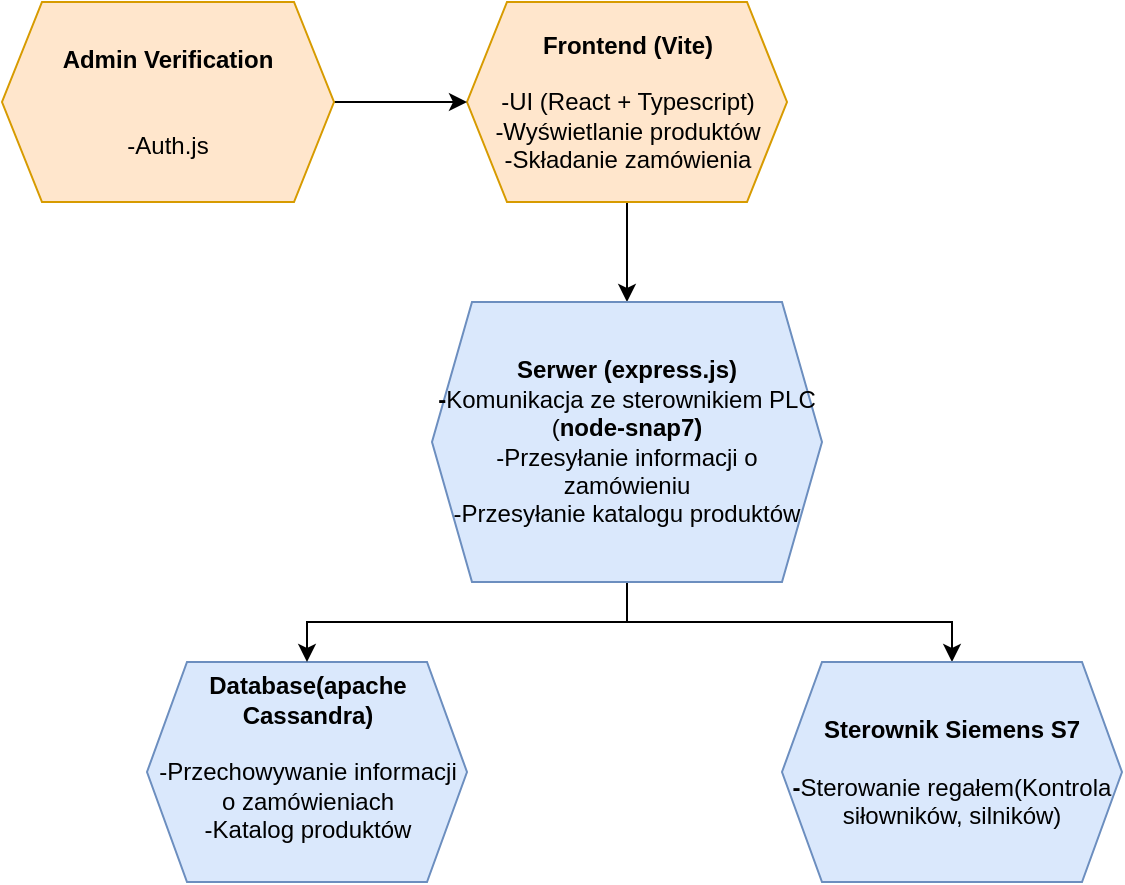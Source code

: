 <mxfile version="26.1.1">
  <diagram id="C5RBs43oDa-KdzZeNtuy" name="Page-1">
    <mxGraphModel dx="1434" dy="844" grid="1" gridSize="10" guides="1" tooltips="1" connect="1" arrows="1" fold="1" page="1" pageScale="1" pageWidth="827" pageHeight="1169" math="0" shadow="0">
      <root>
        <mxCell id="WIyWlLk6GJQsqaUBKTNV-0" />
        <mxCell id="WIyWlLk6GJQsqaUBKTNV-1" parent="WIyWlLk6GJQsqaUBKTNV-0" />
        <mxCell id="aiUp11ynUYs_fyFJ-DtX-11" value="" style="edgeStyle=orthogonalEdgeStyle;rounded=0;orthogonalLoop=1;jettySize=auto;html=1;" edge="1" parent="WIyWlLk6GJQsqaUBKTNV-1" source="aiUp11ynUYs_fyFJ-DtX-0" target="aiUp11ynUYs_fyFJ-DtX-9">
          <mxGeometry relative="1" as="geometry" />
        </mxCell>
        <mxCell id="aiUp11ynUYs_fyFJ-DtX-0" value="&lt;b&gt;Frontend (Vite)&lt;/b&gt;&lt;div&gt;&lt;b&gt;&lt;br&gt;&lt;/b&gt;&lt;div&gt;-UI (React + Typescript)&lt;/div&gt;&lt;div&gt;-Wyświetlanie produktów&lt;/div&gt;&lt;/div&gt;&lt;div&gt;-Składanie zamówienia&lt;/div&gt;" style="shape=hexagon;perimeter=hexagonPerimeter2;whiteSpace=wrap;html=1;fixedSize=1;fillColor=#ffe6cc;strokeColor=#d79b00;" vertex="1" parent="WIyWlLk6GJQsqaUBKTNV-1">
          <mxGeometry x="242.5" y="20" width="160" height="100" as="geometry" />
        </mxCell>
        <mxCell id="aiUp11ynUYs_fyFJ-DtX-7" value="" style="edgeStyle=orthogonalEdgeStyle;rounded=0;orthogonalLoop=1;jettySize=auto;html=1;" edge="1" parent="WIyWlLk6GJQsqaUBKTNV-1" source="aiUp11ynUYs_fyFJ-DtX-2" target="aiUp11ynUYs_fyFJ-DtX-0">
          <mxGeometry relative="1" as="geometry" />
        </mxCell>
        <mxCell id="aiUp11ynUYs_fyFJ-DtX-2" value="&lt;b&gt;Admin Verification&lt;/b&gt;&lt;div&gt;&lt;b&gt;&lt;br&gt;&lt;/b&gt;&lt;div&gt;&lt;b&gt;&lt;br&gt;&lt;/b&gt;&lt;/div&gt;&lt;div&gt;-Auth.js&lt;/div&gt;&lt;/div&gt;" style="shape=hexagon;perimeter=hexagonPerimeter2;whiteSpace=wrap;html=1;fixedSize=1;fillColor=#ffe6cc;strokeColor=#d79b00;" vertex="1" parent="WIyWlLk6GJQsqaUBKTNV-1">
          <mxGeometry x="10" y="20" width="166" height="100" as="geometry" />
        </mxCell>
        <mxCell id="aiUp11ynUYs_fyFJ-DtX-3" value="&lt;b&gt;Database(apache Cassandra)&lt;/b&gt;&lt;div&gt;&lt;br&gt;&lt;/div&gt;&lt;div&gt;-Przechowywanie informacji o zamówieniach&lt;/div&gt;&lt;div&gt;-Katalog produktów&lt;/div&gt;&lt;div&gt;&lt;br&gt;&lt;/div&gt;" style="shape=hexagon;perimeter=hexagonPerimeter2;whiteSpace=wrap;html=1;fixedSize=1;fillColor=#dae8fc;strokeColor=#6c8ebf;" vertex="1" parent="WIyWlLk6GJQsqaUBKTNV-1">
          <mxGeometry x="82.5" y="350" width="160" height="110" as="geometry" />
        </mxCell>
        <mxCell id="aiUp11ynUYs_fyFJ-DtX-12" style="edgeStyle=orthogonalEdgeStyle;rounded=0;orthogonalLoop=1;jettySize=auto;html=1;entryX=0.5;entryY=0;entryDx=0;entryDy=0;" edge="1" parent="WIyWlLk6GJQsqaUBKTNV-1" source="aiUp11ynUYs_fyFJ-DtX-9" target="aiUp11ynUYs_fyFJ-DtX-3">
          <mxGeometry relative="1" as="geometry" />
        </mxCell>
        <mxCell id="aiUp11ynUYs_fyFJ-DtX-15" style="edgeStyle=orthogonalEdgeStyle;rounded=0;orthogonalLoop=1;jettySize=auto;html=1;entryX=0.5;entryY=0;entryDx=0;entryDy=0;" edge="1" parent="WIyWlLk6GJQsqaUBKTNV-1" source="aiUp11ynUYs_fyFJ-DtX-9" target="aiUp11ynUYs_fyFJ-DtX-10">
          <mxGeometry relative="1" as="geometry" />
        </mxCell>
        <mxCell id="aiUp11ynUYs_fyFJ-DtX-9" value="&lt;div&gt;&lt;b&gt;Serwer (express.js)&lt;/b&gt;&lt;/div&gt;&lt;div&gt;&lt;b&gt;-&lt;/b&gt;Komunikacja ze sterownikiem PLC (&lt;b&gt;node-snap7)&lt;/b&gt;&lt;/div&gt;&lt;div&gt;-Przesyłanie informacji o zamówieniu&lt;/div&gt;&lt;div&gt;-Przesyłanie katalogu produktów&lt;/div&gt;" style="shape=hexagon;perimeter=hexagonPerimeter2;whiteSpace=wrap;html=1;fixedSize=1;fillColor=#dae8fc;strokeColor=#6c8ebf;" vertex="1" parent="WIyWlLk6GJQsqaUBKTNV-1">
          <mxGeometry x="225" y="170" width="195" height="140" as="geometry" />
        </mxCell>
        <mxCell id="aiUp11ynUYs_fyFJ-DtX-10" value="&lt;b&gt;Sterownik Siemens S7&lt;/b&gt;&lt;div&gt;&lt;br&gt;&lt;/div&gt;&lt;div&gt;&lt;b&gt;-&lt;/b&gt;Sterowanie regałem(Kontrola siłowników, silników)&lt;/div&gt;" style="shape=hexagon;perimeter=hexagonPerimeter2;whiteSpace=wrap;html=1;fixedSize=1;fillColor=#dae8fc;strokeColor=#6c8ebf;" vertex="1" parent="WIyWlLk6GJQsqaUBKTNV-1">
          <mxGeometry x="400" y="350" width="170" height="110" as="geometry" />
        </mxCell>
      </root>
    </mxGraphModel>
  </diagram>
</mxfile>
